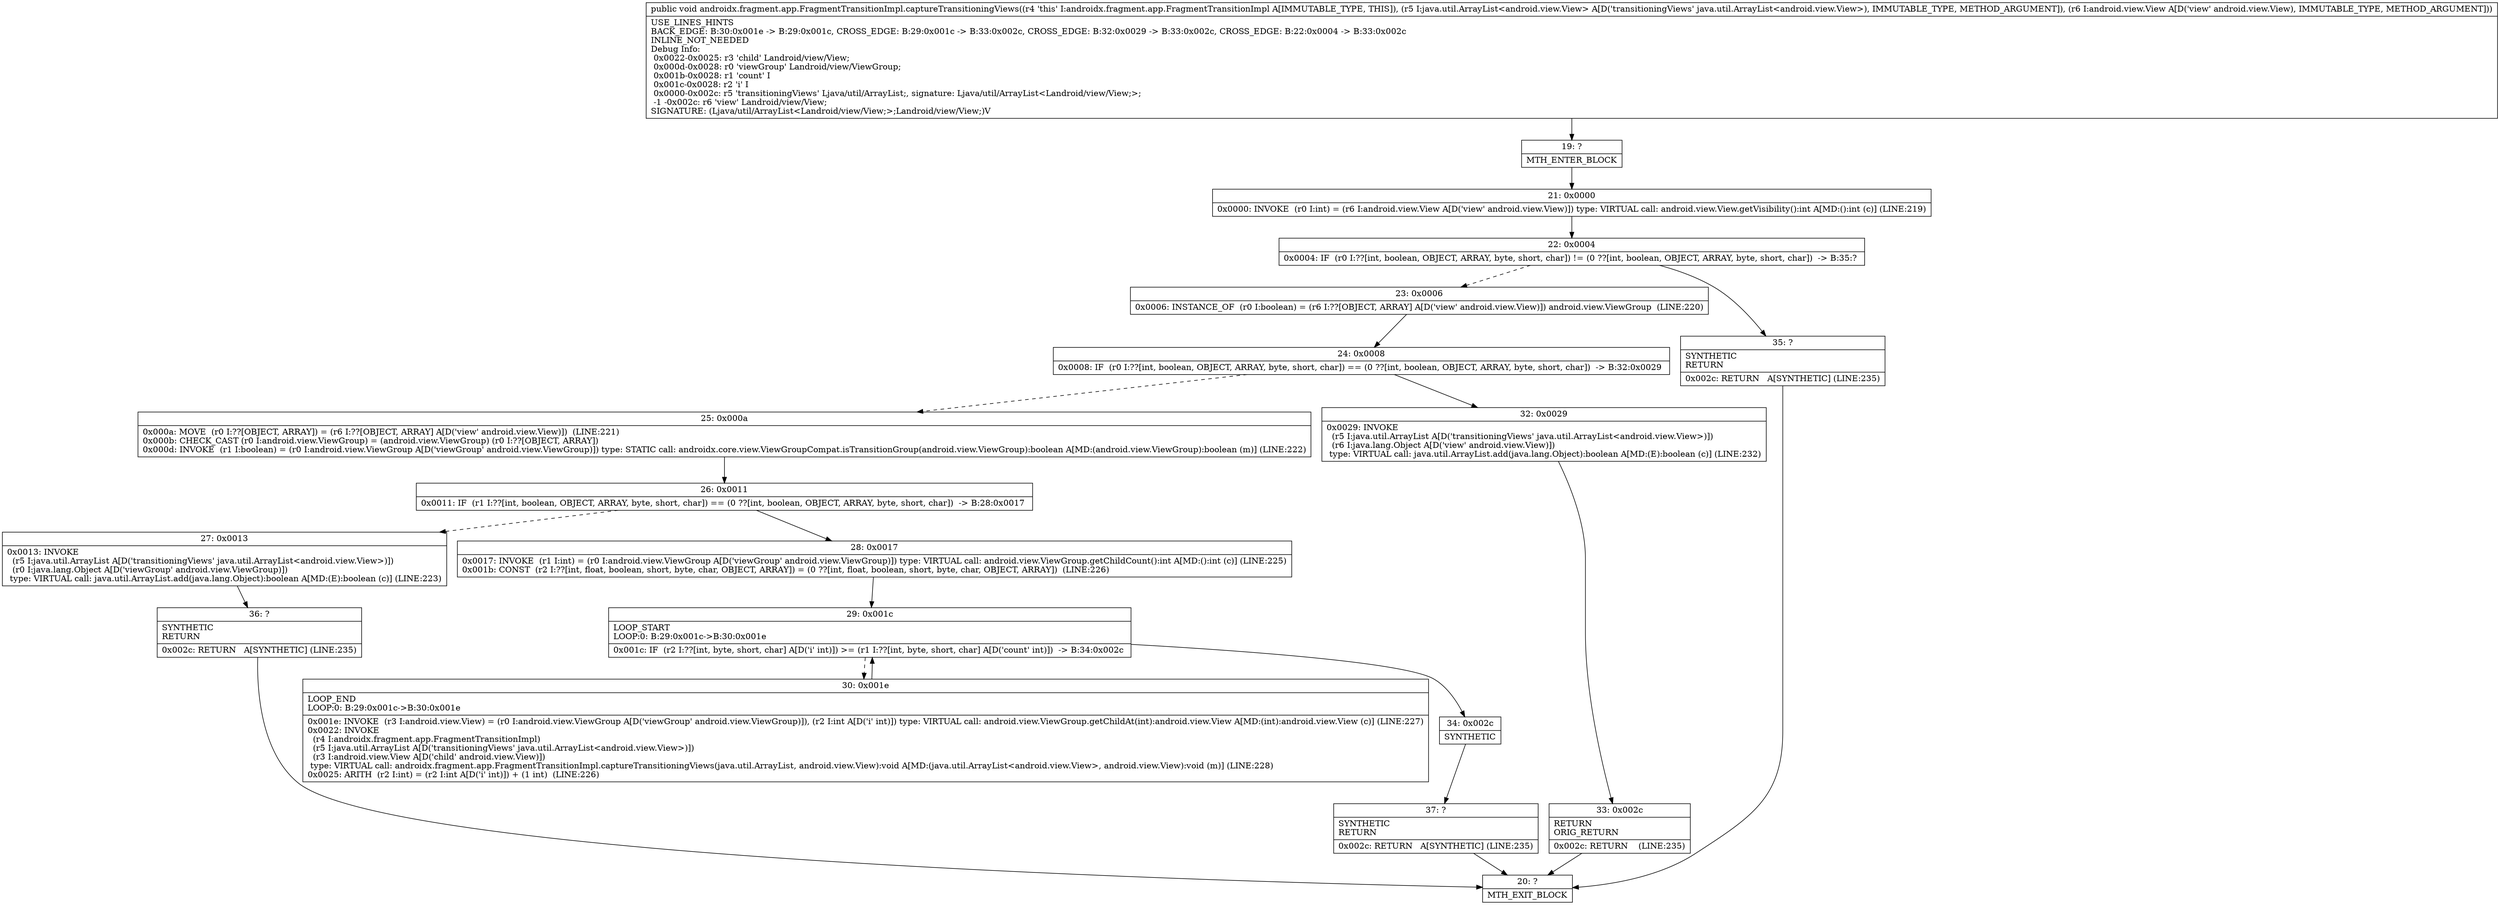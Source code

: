 digraph "CFG forandroidx.fragment.app.FragmentTransitionImpl.captureTransitioningViews(Ljava\/util\/ArrayList;Landroid\/view\/View;)V" {
Node_19 [shape=record,label="{19\:\ ?|MTH_ENTER_BLOCK\l}"];
Node_21 [shape=record,label="{21\:\ 0x0000|0x0000: INVOKE  (r0 I:int) = (r6 I:android.view.View A[D('view' android.view.View)]) type: VIRTUAL call: android.view.View.getVisibility():int A[MD:():int (c)] (LINE:219)\l}"];
Node_22 [shape=record,label="{22\:\ 0x0004|0x0004: IF  (r0 I:??[int, boolean, OBJECT, ARRAY, byte, short, char]) != (0 ??[int, boolean, OBJECT, ARRAY, byte, short, char])  \-\> B:35:? \l}"];
Node_23 [shape=record,label="{23\:\ 0x0006|0x0006: INSTANCE_OF  (r0 I:boolean) = (r6 I:??[OBJECT, ARRAY] A[D('view' android.view.View)]) android.view.ViewGroup  (LINE:220)\l}"];
Node_24 [shape=record,label="{24\:\ 0x0008|0x0008: IF  (r0 I:??[int, boolean, OBJECT, ARRAY, byte, short, char]) == (0 ??[int, boolean, OBJECT, ARRAY, byte, short, char])  \-\> B:32:0x0029 \l}"];
Node_25 [shape=record,label="{25\:\ 0x000a|0x000a: MOVE  (r0 I:??[OBJECT, ARRAY]) = (r6 I:??[OBJECT, ARRAY] A[D('view' android.view.View)])  (LINE:221)\l0x000b: CHECK_CAST (r0 I:android.view.ViewGroup) = (android.view.ViewGroup) (r0 I:??[OBJECT, ARRAY]) \l0x000d: INVOKE  (r1 I:boolean) = (r0 I:android.view.ViewGroup A[D('viewGroup' android.view.ViewGroup)]) type: STATIC call: androidx.core.view.ViewGroupCompat.isTransitionGroup(android.view.ViewGroup):boolean A[MD:(android.view.ViewGroup):boolean (m)] (LINE:222)\l}"];
Node_26 [shape=record,label="{26\:\ 0x0011|0x0011: IF  (r1 I:??[int, boolean, OBJECT, ARRAY, byte, short, char]) == (0 ??[int, boolean, OBJECT, ARRAY, byte, short, char])  \-\> B:28:0x0017 \l}"];
Node_27 [shape=record,label="{27\:\ 0x0013|0x0013: INVOKE  \l  (r5 I:java.util.ArrayList A[D('transitioningViews' java.util.ArrayList\<android.view.View\>)])\l  (r0 I:java.lang.Object A[D('viewGroup' android.view.ViewGroup)])\l type: VIRTUAL call: java.util.ArrayList.add(java.lang.Object):boolean A[MD:(E):boolean (c)] (LINE:223)\l}"];
Node_36 [shape=record,label="{36\:\ ?|SYNTHETIC\lRETURN\l|0x002c: RETURN   A[SYNTHETIC] (LINE:235)\l}"];
Node_20 [shape=record,label="{20\:\ ?|MTH_EXIT_BLOCK\l}"];
Node_28 [shape=record,label="{28\:\ 0x0017|0x0017: INVOKE  (r1 I:int) = (r0 I:android.view.ViewGroup A[D('viewGroup' android.view.ViewGroup)]) type: VIRTUAL call: android.view.ViewGroup.getChildCount():int A[MD:():int (c)] (LINE:225)\l0x001b: CONST  (r2 I:??[int, float, boolean, short, byte, char, OBJECT, ARRAY]) = (0 ??[int, float, boolean, short, byte, char, OBJECT, ARRAY])  (LINE:226)\l}"];
Node_29 [shape=record,label="{29\:\ 0x001c|LOOP_START\lLOOP:0: B:29:0x001c\-\>B:30:0x001e\l|0x001c: IF  (r2 I:??[int, byte, short, char] A[D('i' int)]) \>= (r1 I:??[int, byte, short, char] A[D('count' int)])  \-\> B:34:0x002c \l}"];
Node_30 [shape=record,label="{30\:\ 0x001e|LOOP_END\lLOOP:0: B:29:0x001c\-\>B:30:0x001e\l|0x001e: INVOKE  (r3 I:android.view.View) = (r0 I:android.view.ViewGroup A[D('viewGroup' android.view.ViewGroup)]), (r2 I:int A[D('i' int)]) type: VIRTUAL call: android.view.ViewGroup.getChildAt(int):android.view.View A[MD:(int):android.view.View (c)] (LINE:227)\l0x0022: INVOKE  \l  (r4 I:androidx.fragment.app.FragmentTransitionImpl)\l  (r5 I:java.util.ArrayList A[D('transitioningViews' java.util.ArrayList\<android.view.View\>)])\l  (r3 I:android.view.View A[D('child' android.view.View)])\l type: VIRTUAL call: androidx.fragment.app.FragmentTransitionImpl.captureTransitioningViews(java.util.ArrayList, android.view.View):void A[MD:(java.util.ArrayList\<android.view.View\>, android.view.View):void (m)] (LINE:228)\l0x0025: ARITH  (r2 I:int) = (r2 I:int A[D('i' int)]) + (1 int)  (LINE:226)\l}"];
Node_34 [shape=record,label="{34\:\ 0x002c|SYNTHETIC\l}"];
Node_37 [shape=record,label="{37\:\ ?|SYNTHETIC\lRETURN\l|0x002c: RETURN   A[SYNTHETIC] (LINE:235)\l}"];
Node_32 [shape=record,label="{32\:\ 0x0029|0x0029: INVOKE  \l  (r5 I:java.util.ArrayList A[D('transitioningViews' java.util.ArrayList\<android.view.View\>)])\l  (r6 I:java.lang.Object A[D('view' android.view.View)])\l type: VIRTUAL call: java.util.ArrayList.add(java.lang.Object):boolean A[MD:(E):boolean (c)] (LINE:232)\l}"];
Node_33 [shape=record,label="{33\:\ 0x002c|RETURN\lORIG_RETURN\l|0x002c: RETURN    (LINE:235)\l}"];
Node_35 [shape=record,label="{35\:\ ?|SYNTHETIC\lRETURN\l|0x002c: RETURN   A[SYNTHETIC] (LINE:235)\l}"];
MethodNode[shape=record,label="{public void androidx.fragment.app.FragmentTransitionImpl.captureTransitioningViews((r4 'this' I:androidx.fragment.app.FragmentTransitionImpl A[IMMUTABLE_TYPE, THIS]), (r5 I:java.util.ArrayList\<android.view.View\> A[D('transitioningViews' java.util.ArrayList\<android.view.View\>), IMMUTABLE_TYPE, METHOD_ARGUMENT]), (r6 I:android.view.View A[D('view' android.view.View), IMMUTABLE_TYPE, METHOD_ARGUMENT]))  | USE_LINES_HINTS\lBACK_EDGE: B:30:0x001e \-\> B:29:0x001c, CROSS_EDGE: B:29:0x001c \-\> B:33:0x002c, CROSS_EDGE: B:32:0x0029 \-\> B:33:0x002c, CROSS_EDGE: B:22:0x0004 \-\> B:33:0x002c\lINLINE_NOT_NEEDED\lDebug Info:\l  0x0022\-0x0025: r3 'child' Landroid\/view\/View;\l  0x000d\-0x0028: r0 'viewGroup' Landroid\/view\/ViewGroup;\l  0x001b\-0x0028: r1 'count' I\l  0x001c\-0x0028: r2 'i' I\l  0x0000\-0x002c: r5 'transitioningViews' Ljava\/util\/ArrayList;, signature: Ljava\/util\/ArrayList\<Landroid\/view\/View;\>;\l  \-1 \-0x002c: r6 'view' Landroid\/view\/View;\lSIGNATURE: (Ljava\/util\/ArrayList\<Landroid\/view\/View;\>;Landroid\/view\/View;)V\l}"];
MethodNode -> Node_19;Node_19 -> Node_21;
Node_21 -> Node_22;
Node_22 -> Node_23[style=dashed];
Node_22 -> Node_35;
Node_23 -> Node_24;
Node_24 -> Node_25[style=dashed];
Node_24 -> Node_32;
Node_25 -> Node_26;
Node_26 -> Node_27[style=dashed];
Node_26 -> Node_28;
Node_27 -> Node_36;
Node_36 -> Node_20;
Node_28 -> Node_29;
Node_29 -> Node_30[style=dashed];
Node_29 -> Node_34;
Node_30 -> Node_29;
Node_34 -> Node_37;
Node_37 -> Node_20;
Node_32 -> Node_33;
Node_33 -> Node_20;
Node_35 -> Node_20;
}

